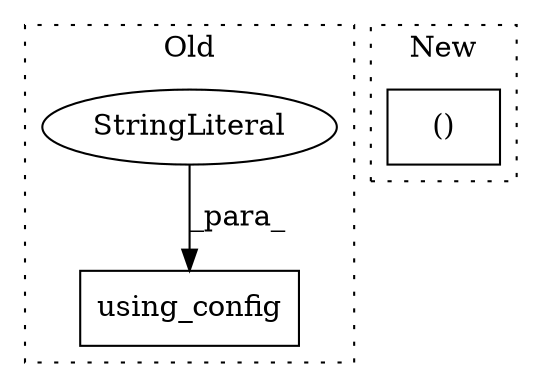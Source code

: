 digraph G {
subgraph cluster0 {
1 [label="using_config" a="32" s="1008,1034" l="13,1" shape="box"];
3 [label="StringLiteral" a="45" s="1021" l="7" shape="ellipse"];
label = "Old";
style="dotted";
}
subgraph cluster1 {
2 [label="()" a="106" s="972" l="30" shape="box"];
label = "New";
style="dotted";
}
3 -> 1 [label="_para_"];
}